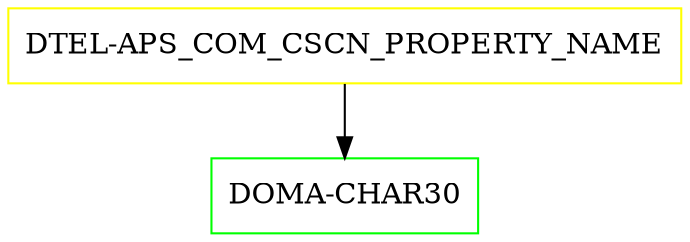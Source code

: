 digraph G {
  "DTEL-APS_COM_CSCN_PROPERTY_NAME" [shape=box,color=yellow];
  "DOMA-CHAR30" [shape=box,color=green,URL="./DOMA_CHAR30.html"];
  "DTEL-APS_COM_CSCN_PROPERTY_NAME" -> "DOMA-CHAR30";
}
